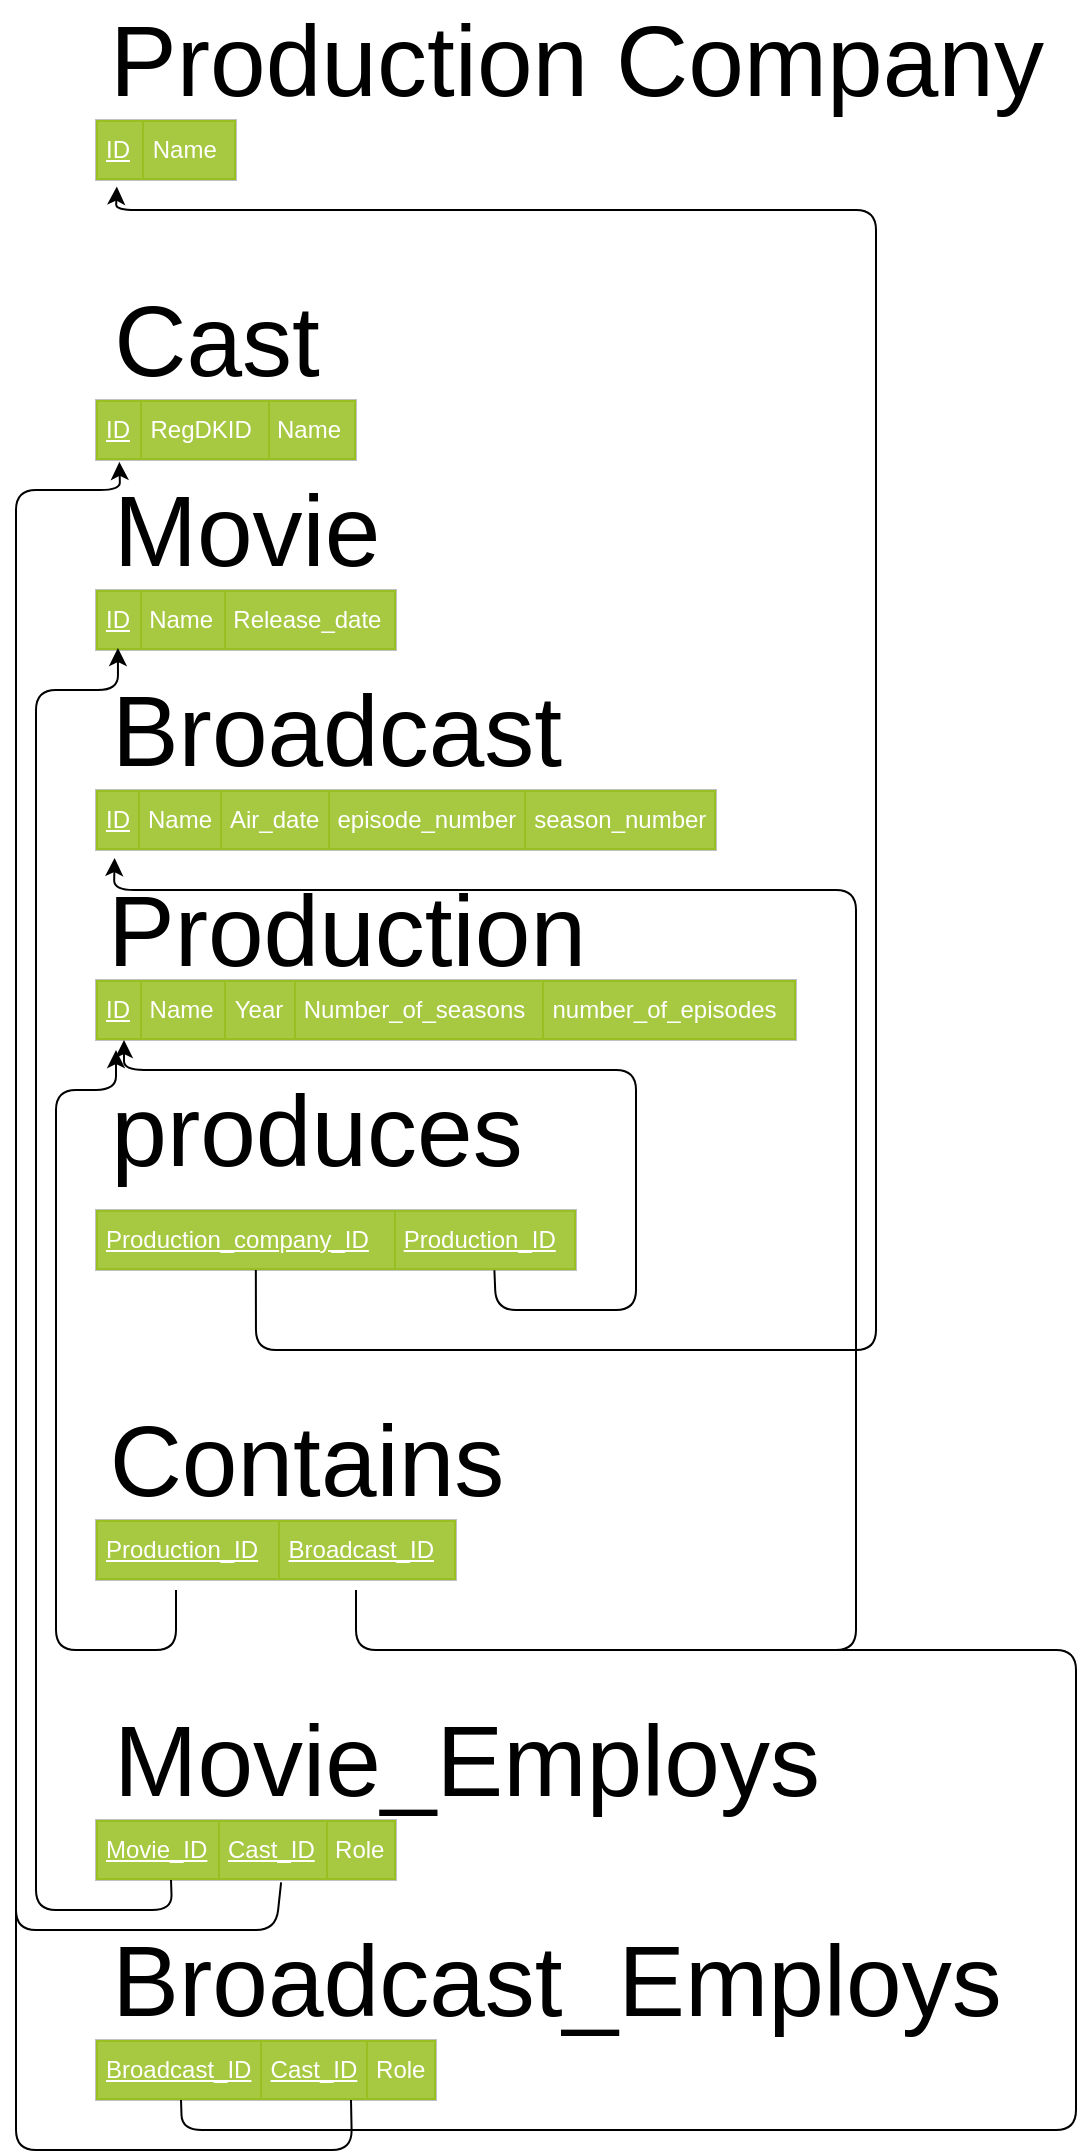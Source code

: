 <mxfile version="13.0.1" type="device"><diagram id="N-5aSNl5iSVEv-0FYgcJ" name="Page-1"><mxGraphModel dx="1422" dy="822" grid="1" gridSize="10" guides="1" tooltips="1" connect="1" arrows="1" fold="1" page="1" pageScale="1" pageWidth="827" pageHeight="1169" math="0" shadow="0"><root><mxCell id="0"/><mxCell id="1" parent="0"/><mxCell id="yadZS2LoIRdoP2yc8AK0-2" value="&lt;table border=&quot;1&quot; width=&quot;100%&quot; cellpadding=&quot;4&quot; style=&quot;width: 100% ; height: 100% ; border-collapse: collapse&quot;&gt;&lt;tbody&gt;&lt;tr style=&quot;background-color: #a7c942 ; color: #ffffff ; border: 1px solid #98bf21&quot;&gt;&lt;td&gt;&lt;u&gt;ID&lt;/u&gt;&lt;/td&gt;&lt;td&gt;Name&lt;/td&gt;&lt;td&gt;Year&lt;/td&gt;&lt;td&gt;Number_of_seasons&lt;/td&gt;&lt;td&gt;number_of_episodes&lt;/td&gt;&lt;/tr&gt;&lt;/tbody&gt;&lt;/table&gt;" style="text;html=1;strokeColor=#c0c0c0;fillColor=#ffffff;overflow=fill;rounded=0;" vertex="1" parent="1"><mxGeometry x="80" y="525" width="350" height="30" as="geometry"/></mxCell><mxCell id="yadZS2LoIRdoP2yc8AK0-3" value="&lt;font style=&quot;font-size: 50px&quot;&gt;Production&lt;/font&gt;" style="text;html=1;align=center;verticalAlign=middle;resizable=0;points=[];autosize=1;fontSize=13;" vertex="1" parent="1"><mxGeometry x="80" y="485" width="250" height="30" as="geometry"/></mxCell><mxCell id="yadZS2LoIRdoP2yc8AK0-7" value="&lt;font style=&quot;font-size: 50px&quot;&gt;Cast&lt;/font&gt;" style="text;html=1;align=center;verticalAlign=middle;resizable=0;points=[];autosize=1;fontSize=13;" vertex="1" parent="1"><mxGeometry x="80" y="190" width="120" height="30" as="geometry"/></mxCell><mxCell id="yadZS2LoIRdoP2yc8AK0-8" value="&lt;table border=&quot;1&quot; width=&quot;100%&quot; cellpadding=&quot;4&quot; style=&quot;width: 100% ; height: 100% ; border-collapse: collapse&quot;&gt;&lt;tbody&gt;&lt;tr style=&quot;background-color: #a7c942 ; color: #ffffff ; border: 1px solid #98bf21&quot;&gt;&lt;td&gt;&lt;u&gt;ID&lt;/u&gt;&lt;/td&gt;&lt;td&gt;RegDKID&lt;/td&gt;&lt;td&gt;Name&lt;/td&gt;&lt;/tr&gt;&lt;/tbody&gt;&lt;/table&gt;" style="text;html=1;strokeColor=#c0c0c0;fillColor=#ffffff;overflow=fill;rounded=0;" vertex="1" parent="1"><mxGeometry x="80" y="235" width="130" height="30" as="geometry"/></mxCell><mxCell id="yadZS2LoIRdoP2yc8AK0-11" value="&lt;font style=&quot;font-size: 50px&quot;&gt;Movie&lt;/font&gt;" style="text;html=1;align=center;verticalAlign=middle;resizable=0;points=[];autosize=1;fontSize=13;" vertex="1" parent="1"><mxGeometry x="80" y="285" width="150" height="30" as="geometry"/></mxCell><mxCell id="yadZS2LoIRdoP2yc8AK0-12" value="&lt;table border=&quot;1&quot; width=&quot;100%&quot; cellpadding=&quot;4&quot; style=&quot;width: 100% ; height: 100% ; border-collapse: collapse&quot;&gt;&lt;tbody&gt;&lt;tr style=&quot;background-color: #a7c942 ; color: #ffffff ; border: 1px solid #98bf21&quot;&gt;&lt;td&gt;&lt;u&gt;ID&lt;/u&gt;&lt;/td&gt;&lt;td&gt;Name&lt;/td&gt;&lt;td&gt;Release_date&lt;/td&gt;&lt;/tr&gt;&lt;/tbody&gt;&lt;/table&gt;" style="text;html=1;strokeColor=#c0c0c0;fillColor=#ffffff;overflow=fill;rounded=0;" vertex="1" parent="1"><mxGeometry x="80" y="330" width="150" height="30" as="geometry"/></mxCell><mxCell id="yadZS2LoIRdoP2yc8AK0-16" value="&lt;font style=&quot;font-size: 50px&quot;&gt;Broadcast&lt;/font&gt;" style="text;html=1;align=center;verticalAlign=middle;resizable=0;points=[];autosize=1;fontSize=13;" vertex="1" parent="1"><mxGeometry x="80" y="385" width="240" height="30" as="geometry"/></mxCell><mxCell id="yadZS2LoIRdoP2yc8AK0-17" value="&lt;table border=&quot;1&quot; width=&quot;100%&quot; cellpadding=&quot;4&quot; style=&quot;width: 100% ; height: 100% ; border-collapse: collapse&quot;&gt;&lt;tbody&gt;&lt;tr style=&quot;background-color: #a7c942 ; color: #ffffff ; border: 1px solid #98bf21&quot;&gt;&lt;td&gt;&lt;u&gt;ID&lt;/u&gt;&lt;/td&gt;&lt;td&gt;Name&lt;/td&gt;&lt;td&gt;Air_date&lt;/td&gt;&lt;td&gt;episode_number&lt;/td&gt;&lt;td&gt;season_number&lt;/td&gt;&lt;/tr&gt;&lt;/tbody&gt;&lt;/table&gt;" style="text;html=1;strokeColor=#c0c0c0;fillColor=#ffffff;overflow=fill;rounded=0;" vertex="1" parent="1"><mxGeometry x="80" y="430" width="310" height="30" as="geometry"/></mxCell><mxCell id="yadZS2LoIRdoP2yc8AK0-20" value="&lt;font style=&quot;font-size: 50px&quot;&gt;Production Company&lt;/font&gt;" style="text;html=1;align=center;verticalAlign=middle;resizable=0;points=[];autosize=1;fontSize=13;" vertex="1" parent="1"><mxGeometry x="80" y="50" width="480" height="30" as="geometry"/></mxCell><mxCell id="yadZS2LoIRdoP2yc8AK0-21" value="&lt;table border=&quot;1&quot; width=&quot;100%&quot; cellpadding=&quot;4&quot; style=&quot;width: 100% ; height: 100% ; border-collapse: collapse&quot;&gt;&lt;tbody&gt;&lt;tr style=&quot;background-color: #a7c942 ; color: #ffffff ; border: 1px solid #98bf21&quot;&gt;&lt;td&gt;&lt;u&gt;ID&lt;/u&gt;&lt;/td&gt;&lt;td&gt;Name&lt;/td&gt;&lt;/tr&gt;&lt;/tbody&gt;&lt;/table&gt;" style="text;html=1;strokeColor=#c0c0c0;fillColor=#ffffff;overflow=fill;rounded=0;" vertex="1" parent="1"><mxGeometry x="80" y="95" width="70" height="30" as="geometry"/></mxCell><mxCell id="yadZS2LoIRdoP2yc8AK0-28" value="&lt;table border=&quot;1&quot; width=&quot;100%&quot; cellpadding=&quot;4&quot; style=&quot;width: 100% ; height: 100% ; border-collapse: collapse&quot;&gt;&lt;tbody&gt;&lt;tr style=&quot;background-color: #a7c942 ; color: #ffffff ; border: 1px solid #98bf21&quot;&gt;&lt;td&gt;&lt;u&gt;Production_company_ID&lt;/u&gt;&lt;/td&gt;&lt;td&gt;&lt;u&gt;Production_ID&lt;/u&gt;&lt;/td&gt;&lt;/tr&gt;&lt;/tbody&gt;&lt;/table&gt;" style="text;html=1;strokeColor=#c0c0c0;fillColor=#ffffff;overflow=fill;rounded=0;" vertex="1" parent="1"><mxGeometry x="80" y="640" width="240" height="30" as="geometry"/></mxCell><mxCell id="yadZS2LoIRdoP2yc8AK0-29" value="&lt;font style=&quot;font-size: 50px&quot;&gt;produces&lt;/font&gt;" style="text;html=1;align=center;verticalAlign=middle;resizable=0;points=[];autosize=1;fontSize=13;" vertex="1" parent="1"><mxGeometry x="80" y="585" width="220" height="30" as="geometry"/></mxCell><mxCell id="yadZS2LoIRdoP2yc8AK0-30" value="" style="endArrow=classic;html=1;fontSize=13;entryX=0.04;entryY=1;entryDx=0;entryDy=0;entryPerimeter=0;exitX=0.83;exitY=1.005;exitDx=0;exitDy=0;exitPerimeter=0;" edge="1" parent="1" source="yadZS2LoIRdoP2yc8AK0-28" target="yadZS2LoIRdoP2yc8AK0-2"><mxGeometry width="50" height="50" relative="1" as="geometry"><mxPoint x="255" y="690" as="sourcePoint"/><mxPoint x="310" y="520" as="targetPoint"/><Array as="points"><mxPoint x="280" y="690"/><mxPoint x="350" y="690"/><mxPoint x="350" y="570"/><mxPoint x="94" y="570"/></Array></mxGeometry></mxCell><mxCell id="yadZS2LoIRdoP2yc8AK0-32" value="" style="endArrow=classic;html=1;fontSize=13;entryX=0.149;entryY=1.11;entryDx=0;entryDy=0;entryPerimeter=0;exitX=0.333;exitY=1;exitDx=0;exitDy=0;exitPerimeter=0;" edge="1" parent="1" source="yadZS2LoIRdoP2yc8AK0-28" target="yadZS2LoIRdoP2yc8AK0-21"><mxGeometry width="50" height="50" relative="1" as="geometry"><mxPoint x="160" y="680" as="sourcePoint"/><mxPoint x="330" y="160" as="targetPoint"/><Array as="points"><mxPoint x="160" y="710"/><mxPoint x="470" y="710"/><mxPoint x="470" y="140"/><mxPoint x="90" y="140"/></Array></mxGeometry></mxCell><mxCell id="yadZS2LoIRdoP2yc8AK0-33" value="&lt;table border=&quot;1&quot; width=&quot;100%&quot; cellpadding=&quot;4&quot; style=&quot;width: 100% ; height: 100% ; border-collapse: collapse&quot;&gt;&lt;tbody&gt;&lt;tr style=&quot;background-color: #a7c942 ; color: #ffffff ; border: 1px solid #98bf21&quot;&gt;&lt;td&gt;&lt;u&gt;Production_ID&lt;/u&gt;&lt;/td&gt;&lt;td&gt;&lt;u&gt;Broadcast_ID&lt;/u&gt;&lt;/td&gt;&lt;/tr&gt;&lt;/tbody&gt;&lt;/table&gt;" style="text;html=1;strokeColor=#c0c0c0;fillColor=#ffffff;overflow=fill;rounded=0;" vertex="1" parent="1"><mxGeometry x="80" y="795" width="180" height="30" as="geometry"/></mxCell><mxCell id="yadZS2LoIRdoP2yc8AK0-34" value="&lt;font style=&quot;font-size: 50px&quot;&gt;Contains&lt;/font&gt;" style="text;html=1;align=center;verticalAlign=middle;resizable=0;points=[];autosize=1;fontSize=13;" vertex="1" parent="1"><mxGeometry x="80" y="750" width="210" height="30" as="geometry"/></mxCell><mxCell id="yadZS2LoIRdoP2yc8AK0-35" value="" style="endArrow=classic;html=1;fontSize=13;" edge="1" parent="1"><mxGeometry width="50" height="50" relative="1" as="geometry"><mxPoint x="120" y="830" as="sourcePoint"/><mxPoint x="90" y="560" as="targetPoint"/><Array as="points"><mxPoint x="120" y="860"/><mxPoint x="60" y="860"/><mxPoint x="60" y="580"/><mxPoint x="90" y="580"/></Array></mxGeometry></mxCell><mxCell id="yadZS2LoIRdoP2yc8AK0-36" value="" style="endArrow=classic;html=1;fontSize=13;entryX=0.03;entryY=1.134;entryDx=0;entryDy=0;entryPerimeter=0;" edge="1" parent="1" target="yadZS2LoIRdoP2yc8AK0-17"><mxGeometry width="50" height="50" relative="1" as="geometry"><mxPoint x="210" y="830" as="sourcePoint"/><mxPoint x="200" y="610" as="targetPoint"/><Array as="points"><mxPoint x="210" y="860"/><mxPoint x="460" y="860"/><mxPoint x="460" y="480"/><mxPoint x="89" y="480"/></Array></mxGeometry></mxCell><mxCell id="yadZS2LoIRdoP2yc8AK0-37" value="&lt;table border=&quot;1&quot; width=&quot;100%&quot; cellpadding=&quot;4&quot; style=&quot;width: 100% ; height: 100% ; border-collapse: collapse&quot;&gt;&lt;tbody&gt;&lt;tr style=&quot;background-color: #a7c942 ; color: #ffffff ; border: 1px solid #98bf21&quot;&gt;&lt;td&gt;&lt;u&gt;Movie_ID&lt;/u&gt;&lt;/td&gt;&lt;td&gt;&lt;u&gt;Cast_ID&lt;/u&gt;&lt;/td&gt;&lt;td&gt;Role&lt;/td&gt;&lt;/tr&gt;&lt;/tbody&gt;&lt;/table&gt;" style="text;html=1;strokeColor=#c0c0c0;fillColor=#ffffff;overflow=fill;rounded=0;" vertex="1" parent="1"><mxGeometry x="80" y="945" width="150" height="30" as="geometry"/></mxCell><mxCell id="yadZS2LoIRdoP2yc8AK0-38" value="&lt;span style=&quot;font-size: 50px&quot;&gt;Movie_Employs&lt;/span&gt;" style="text;html=1;align=center;verticalAlign=middle;resizable=0;points=[];autosize=1;fontSize=13;" vertex="1" parent="1"><mxGeometry x="80" y="900" width="370" height="30" as="geometry"/></mxCell><mxCell id="yadZS2LoIRdoP2yc8AK0-39" value="&lt;table border=&quot;1&quot; width=&quot;100%&quot; cellpadding=&quot;4&quot; style=&quot;width: 100% ; height: 100% ; border-collapse: collapse&quot;&gt;&lt;tbody&gt;&lt;tr style=&quot;background-color: #a7c942 ; color: #ffffff ; border: 1px solid #98bf21&quot;&gt;&lt;td&gt;&lt;u&gt;Broadcast_ID&lt;/u&gt;&lt;/td&gt;&lt;td&gt;&lt;u&gt;Cast_ID&lt;/u&gt;&lt;/td&gt;&lt;td&gt;Role&lt;/td&gt;&lt;/tr&gt;&lt;/tbody&gt;&lt;/table&gt;" style="text;html=1;strokeColor=#c0c0c0;fillColor=#ffffff;overflow=fill;rounded=0;" vertex="1" parent="1"><mxGeometry x="80" y="1055" width="170" height="30" as="geometry"/></mxCell><mxCell id="yadZS2LoIRdoP2yc8AK0-40" value="&lt;span style=&quot;font-size: 50px&quot;&gt;Broadcast_Employs&lt;/span&gt;" style="text;html=1;align=center;verticalAlign=middle;resizable=0;points=[];autosize=1;fontSize=13;" vertex="1" parent="1"><mxGeometry x="80" y="1010" width="460" height="30" as="geometry"/></mxCell><mxCell id="yadZS2LoIRdoP2yc8AK0-41" value="" style="endArrow=classic;html=1;fontSize=13;exitX=0.25;exitY=1;exitDx=0;exitDy=0;entryX=0.073;entryY=0.967;entryDx=0;entryDy=0;entryPerimeter=0;" edge="1" parent="1" source="yadZS2LoIRdoP2yc8AK0-37" target="yadZS2LoIRdoP2yc8AK0-12"><mxGeometry width="50" height="50" relative="1" as="geometry"><mxPoint x="190" y="730" as="sourcePoint"/><mxPoint x="240" y="680" as="targetPoint"/><Array as="points"><mxPoint x="118" y="990"/><mxPoint x="50" y="990"/><mxPoint x="50" y="670"/><mxPoint x="50" y="380"/><mxPoint x="91" y="380"/></Array></mxGeometry></mxCell><mxCell id="yadZS2LoIRdoP2yc8AK0-43" value="" style="endArrow=classic;html=1;fontSize=13;exitX=0.617;exitY=1.038;exitDx=0;exitDy=0;entryX=0.09;entryY=1.031;entryDx=0;entryDy=0;entryPerimeter=0;exitPerimeter=0;" edge="1" parent="1" source="yadZS2LoIRdoP2yc8AK0-37" target="yadZS2LoIRdoP2yc8AK0-8"><mxGeometry width="50" height="50" relative="1" as="geometry"><mxPoint x="140" y="820" as="sourcePoint"/><mxPoint x="190" y="770" as="targetPoint"/><Array as="points"><mxPoint x="170" y="1000"/><mxPoint x="40" y="1000"/><mxPoint x="40" y="280"/><mxPoint x="92" y="280"/></Array></mxGeometry></mxCell><mxCell id="yadZS2LoIRdoP2yc8AK0-44" value="" style="endArrow=none;html=1;fontSize=13;exitX=0.75;exitY=1;exitDx=0;exitDy=0;endFill=0;" edge="1" parent="1" source="yadZS2LoIRdoP2yc8AK0-39"><mxGeometry width="50" height="50" relative="1" as="geometry"><mxPoint x="110" y="900" as="sourcePoint"/><mxPoint x="40" y="990" as="targetPoint"/><Array as="points"><mxPoint x="208" y="1110"/><mxPoint x="40" y="1110"/></Array></mxGeometry></mxCell><mxCell id="yadZS2LoIRdoP2yc8AK0-45" value="" style="endArrow=none;html=1;fontSize=13;exitX=0.25;exitY=1;exitDx=0;exitDy=0;endFill=0;" edge="1" parent="1" source="yadZS2LoIRdoP2yc8AK0-39"><mxGeometry width="50" height="50" relative="1" as="geometry"><mxPoint x="50" y="1070" as="sourcePoint"/><mxPoint x="450" y="860" as="targetPoint"/><Array as="points"><mxPoint x="123" y="1100"/><mxPoint x="570" y="1100"/><mxPoint x="570" y="860"/></Array></mxGeometry></mxCell></root></mxGraphModel></diagram></mxfile>